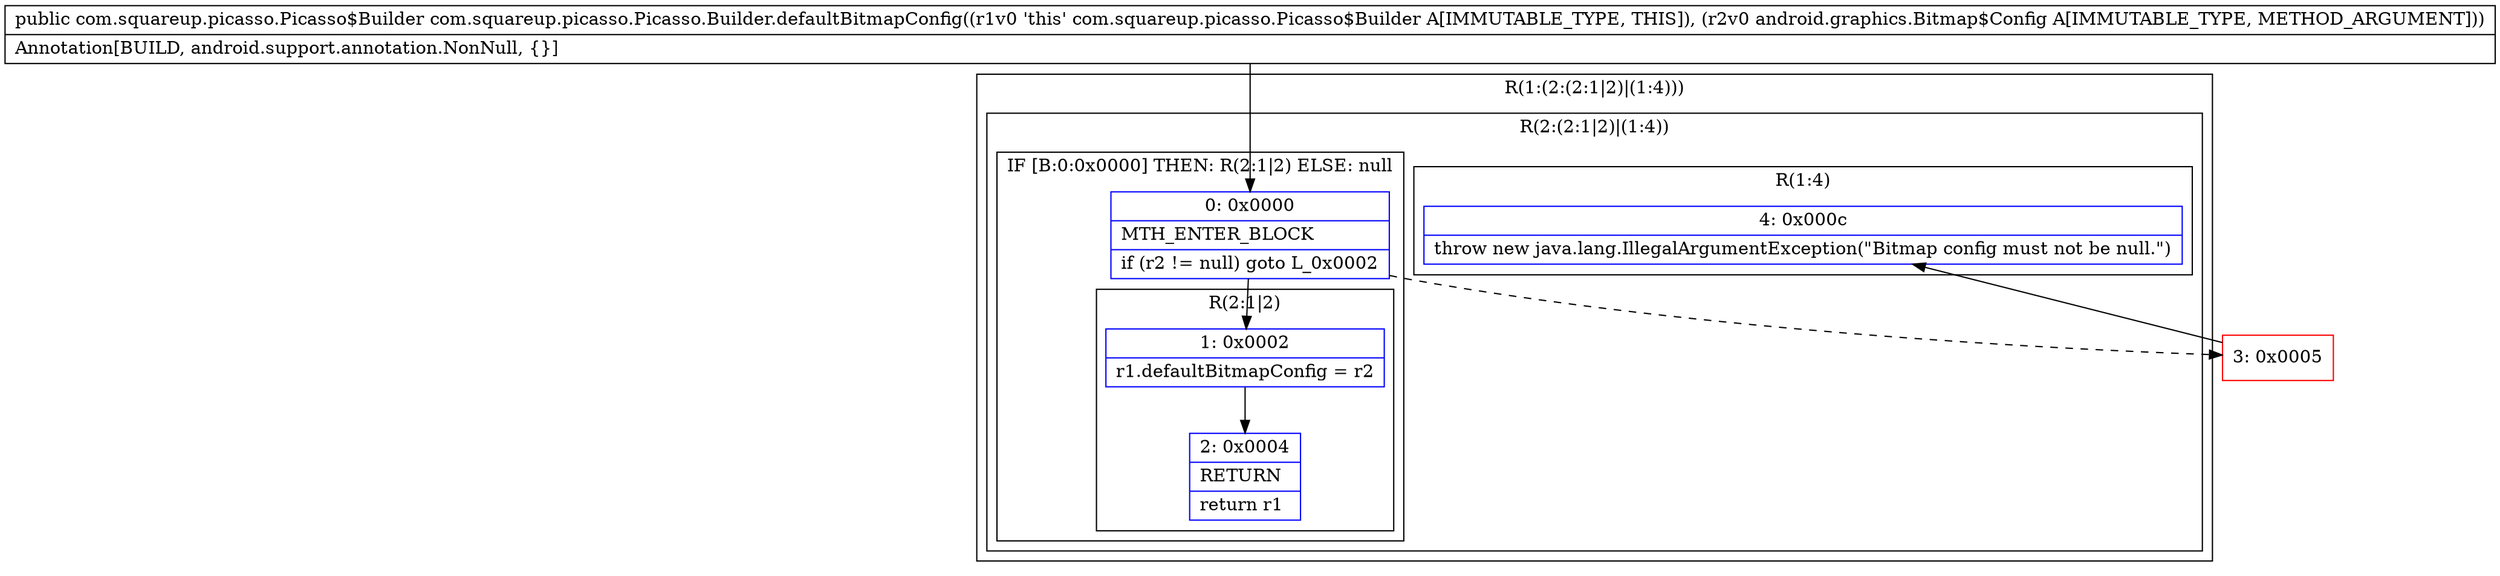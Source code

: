 digraph "CFG forcom.squareup.picasso.Picasso.Builder.defaultBitmapConfig(Landroid\/graphics\/Bitmap$Config;)Lcom\/squareup\/picasso\/Picasso$Builder;" {
subgraph cluster_Region_1906206527 {
label = "R(1:(2:(2:1|2)|(1:4)))";
node [shape=record,color=blue];
subgraph cluster_Region_1574735016 {
label = "R(2:(2:1|2)|(1:4))";
node [shape=record,color=blue];
subgraph cluster_IfRegion_1626213518 {
label = "IF [B:0:0x0000] THEN: R(2:1|2) ELSE: null";
node [shape=record,color=blue];
Node_0 [shape=record,label="{0\:\ 0x0000|MTH_ENTER_BLOCK\l|if (r2 != null) goto L_0x0002\l}"];
subgraph cluster_Region_1263300515 {
label = "R(2:1|2)";
node [shape=record,color=blue];
Node_1 [shape=record,label="{1\:\ 0x0002|r1.defaultBitmapConfig = r2\l}"];
Node_2 [shape=record,label="{2\:\ 0x0004|RETURN\l|return r1\l}"];
}
}
subgraph cluster_Region_1240026730 {
label = "R(1:4)";
node [shape=record,color=blue];
Node_4 [shape=record,label="{4\:\ 0x000c|throw new java.lang.IllegalArgumentException(\"Bitmap config must not be null.\")\l}"];
}
}
}
Node_3 [shape=record,color=red,label="{3\:\ 0x0005}"];
MethodNode[shape=record,label="{public com.squareup.picasso.Picasso$Builder com.squareup.picasso.Picasso.Builder.defaultBitmapConfig((r1v0 'this' com.squareup.picasso.Picasso$Builder A[IMMUTABLE_TYPE, THIS]), (r2v0 android.graphics.Bitmap$Config A[IMMUTABLE_TYPE, METHOD_ARGUMENT]))  | Annotation[BUILD, android.support.annotation.NonNull, \{\}]\l}"];
MethodNode -> Node_0;
Node_0 -> Node_1;
Node_0 -> Node_3[style=dashed];
Node_1 -> Node_2;
Node_3 -> Node_4;
}

